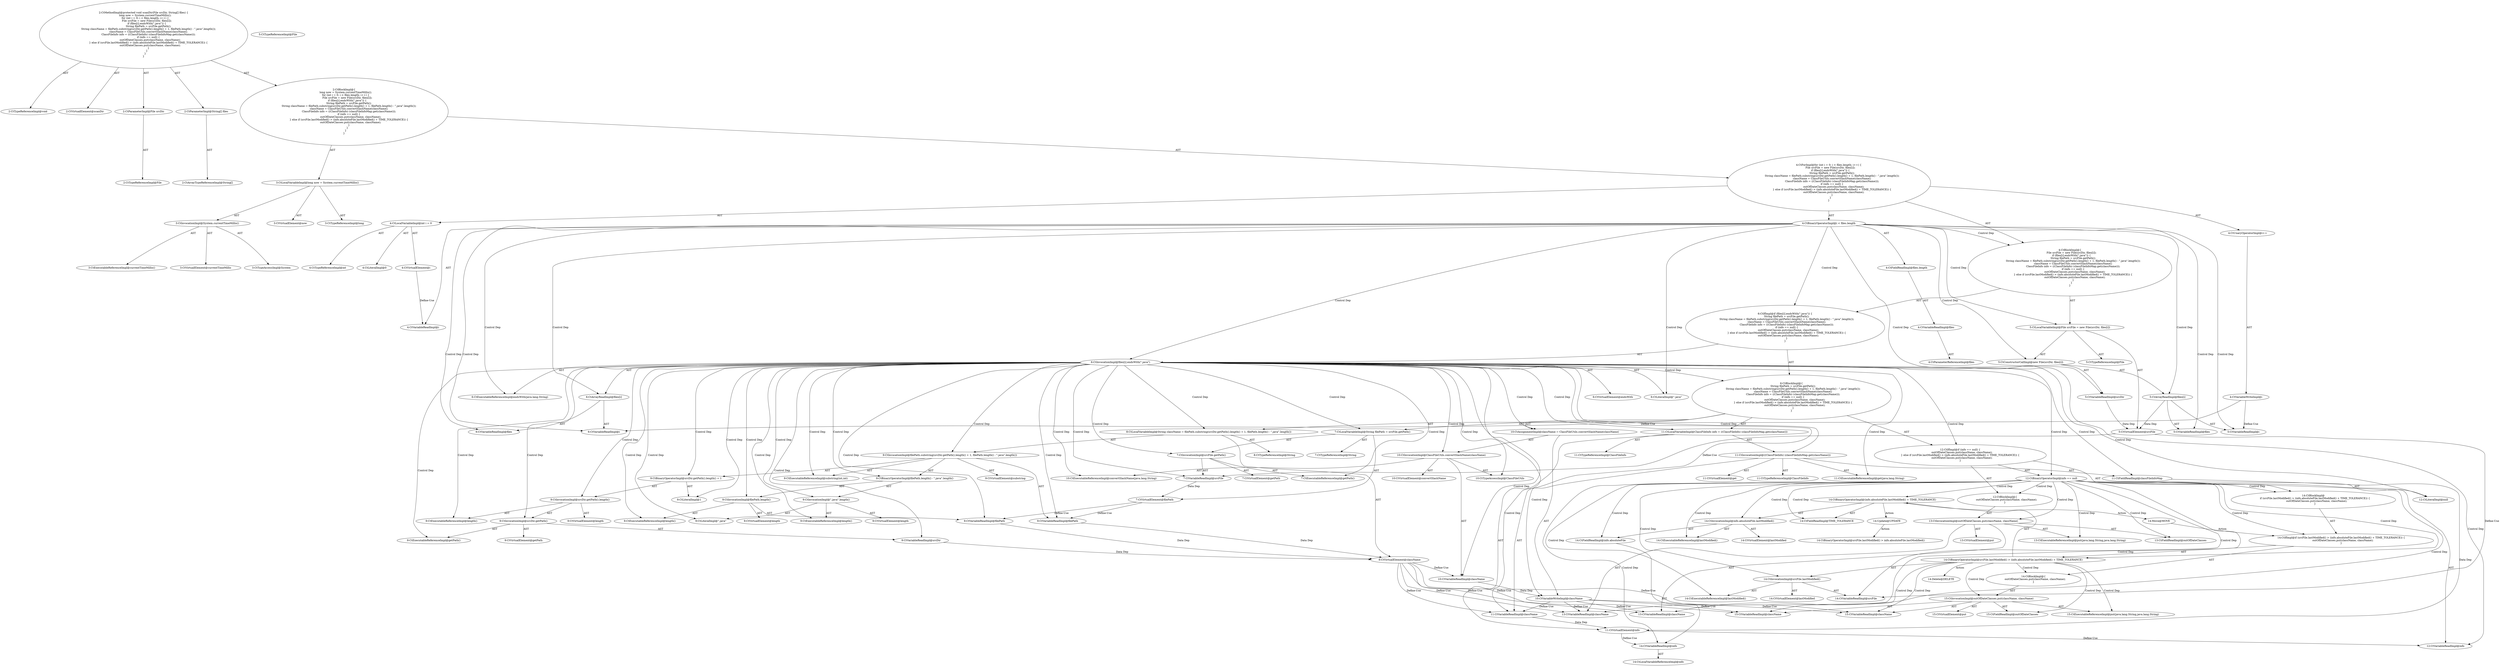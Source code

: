digraph "scanDir#?,File,String[]" {
0 [label="2:CtTypeReferenceImpl@void" shape=ellipse]
1 [label="2:CtVirtualElement@scanDir" shape=ellipse]
2 [label="2:CtParameterImpl@File srcDir" shape=ellipse]
3 [label="2:CtTypeReferenceImpl@File" shape=ellipse]
4 [label="2:CtParameterImpl@String[] files" shape=ellipse]
5 [label="2:CtArrayTypeReferenceImpl@String[]" shape=ellipse]
6 [label="3:CtTypeReferenceImpl@long" shape=ellipse]
7 [label="3:CtExecutableReferenceImpl@currentTimeMillis()" shape=ellipse]
8 [label="3:CtVirtualElement@currentTimeMillis" shape=ellipse]
9 [label="3:CtTypeAccessImpl@System" shape=ellipse]
10 [label="3:CtInvocationImpl@System.currentTimeMillis()" shape=ellipse]
11 [label="3:CtVirtualElement@now" shape=ellipse]
12 [label="3:CtLocalVariableImpl@long now = System.currentTimeMillis()" shape=ellipse]
13 [label="4:CtTypeReferenceImpl@int" shape=ellipse]
14 [label="4:CtLiteralImpl@0" shape=ellipse]
15 [label="4:CtVirtualElement@i" shape=ellipse]
16 [label="4:CtLocalVariableImpl@int i = 0" shape=ellipse]
17 [label="4:CtVariableReadImpl@i" shape=ellipse]
18 [label="4:CtVariableReadImpl@files" shape=ellipse]
19 [label="4:CtParameterReferenceImpl@files" shape=ellipse]
20 [label="4:CtFieldReadImpl@files.length" shape=ellipse]
21 [label="4:CtBinaryOperatorImpl@i < files.length" shape=ellipse]
22 [label="4:CtVariableWriteImpl@i" shape=ellipse]
23 [label="4:CtUnaryOperatorImpl@i++" shape=ellipse]
24 [label="5:CtTypeReferenceImpl@File" shape=ellipse]
25 [label="5:CtTypeReferenceImpl@File" shape=ellipse]
26 [label="5:CtVariableReadImpl@srcDir" shape=ellipse]
27 [label="5:CtVariableReadImpl@files" shape=ellipse]
28 [label="5:CtVariableReadImpl@i" shape=ellipse]
29 [label="5:CtArrayReadImpl@files[i]" shape=ellipse]
30 [label="5:CtConstructorCallImpl@new File(srcDir, files[i])" shape=ellipse]
31 [label="5:CtVirtualElement@srcFile" shape=ellipse]
32 [label="5:CtLocalVariableImpl@File srcFile = new File(srcDir, files[i])" shape=ellipse]
33 [label="6:CtExecutableReferenceImpl@endsWith(java.lang.String)" shape=ellipse]
34 [label="6:CtVirtualElement@endsWith" shape=ellipse]
35 [label="6:CtVariableReadImpl@files" shape=ellipse]
36 [label="6:CtVariableReadImpl@i" shape=ellipse]
37 [label="6:CtArrayReadImpl@files[i]" shape=ellipse]
38 [label="6:CtLiteralImpl@\".java\"" shape=ellipse]
39 [label="6:CtInvocationImpl@files[i].endsWith(\".java\")" shape=ellipse]
40 [label="7:CtTypeReferenceImpl@String" shape=ellipse]
41 [label="7:CtExecutableReferenceImpl@getPath()" shape=ellipse]
42 [label="7:CtVirtualElement@getPath" shape=ellipse]
43 [label="7:CtVariableReadImpl@srcFile" shape=ellipse]
44 [label="7:CtInvocationImpl@srcFile.getPath()" shape=ellipse]
45 [label="7:CtVirtualElement@filePath" shape=ellipse]
46 [label="7:CtLocalVariableImpl@String filePath = srcFile.getPath()" shape=ellipse]
47 [label="8:CtTypeReferenceImpl@String" shape=ellipse]
48 [label="9:CtExecutableReferenceImpl@substring(int,int)" shape=ellipse]
49 [label="9:CtVirtualElement@substring" shape=ellipse]
50 [label="9:CtVariableReadImpl@filePath" shape=ellipse]
51 [label="9:CtExecutableReferenceImpl@length()" shape=ellipse]
52 [label="9:CtVirtualElement@length" shape=ellipse]
53 [label="9:CtExecutableReferenceImpl@getPath()" shape=ellipse]
54 [label="9:CtVirtualElement@getPath" shape=ellipse]
55 [label="9:CtVariableReadImpl@srcDir" shape=ellipse]
56 [label="9:CtInvocationImpl@srcDir.getPath()" shape=ellipse]
57 [label="9:CtInvocationImpl@srcDir.getPath().length()" shape=ellipse]
58 [label="9:CtLiteralImpl@1" shape=ellipse]
59 [label="9:CtBinaryOperatorImpl@srcDir.getPath().length() + 1" shape=ellipse]
60 [label="9:CtExecutableReferenceImpl@length()" shape=ellipse]
61 [label="9:CtVirtualElement@length" shape=ellipse]
62 [label="9:CtVariableReadImpl@filePath" shape=ellipse]
63 [label="9:CtInvocationImpl@filePath.length()" shape=ellipse]
64 [label="9:CtExecutableReferenceImpl@length()" shape=ellipse]
65 [label="9:CtVirtualElement@length" shape=ellipse]
66 [label="9:CtLiteralImpl@\".java\"" shape=ellipse]
67 [label="9:CtInvocationImpl@\".java\".length()" shape=ellipse]
68 [label="9:CtBinaryOperatorImpl@filePath.length() - \".java\".length()" shape=ellipse]
69 [label="9:CtInvocationImpl@filePath.substring(srcDir.getPath().length() + 1, filePath.length() - \".java\".length())" shape=ellipse]
70 [label="8:CtVirtualElement@className" shape=ellipse]
71 [label="8:CtLocalVariableImpl@String className = filePath.substring(srcDir.getPath().length() + 1, filePath.length() - \".java\".length())" shape=ellipse]
72 [label="10:CtVariableWriteImpl@className" shape=ellipse]
73 [label="10:CtExecutableReferenceImpl@convertSlashName(java.lang.String)" shape=ellipse]
74 [label="10:CtVirtualElement@convertSlashName" shape=ellipse]
75 [label="10:CtTypeAccessImpl@ClassFileUtils" shape=ellipse]
76 [label="10:CtVariableReadImpl@className" shape=ellipse]
77 [label="10:CtInvocationImpl@ClassFileUtils.convertSlashName(className)" shape=ellipse]
78 [label="10:CtAssignmentImpl@className = ClassFileUtils.convertSlashName(className)" shape=ellipse]
79 [label="11:CtTypeReferenceImpl@ClassFileInfo" shape=ellipse]
80 [label="11:CtExecutableReferenceImpl@get(java.lang.String)" shape=ellipse]
81 [label="11:CtVirtualElement@get" shape=ellipse]
82 [label="11:CtFieldReadImpl@classFileInfoMap" shape=ellipse]
83 [label="11:CtVariableReadImpl@className" shape=ellipse]
84 [label="11:CtInvocationImpl@((ClassFileInfo) (classFileInfoMap.get(className)))" shape=ellipse]
85 [label="11:CtTypeReferenceImpl@ClassFileInfo" shape=ellipse]
86 [label="11:CtVirtualElement@info" shape=ellipse]
87 [label="11:CtLocalVariableImpl@ClassFileInfo info = ((ClassFileInfo) (classFileInfoMap.get(className)))" shape=ellipse]
88 [label="12:CtVariableReadImpl@info" shape=ellipse]
89 [label="12:CtLiteralImpl@null" shape=ellipse]
90 [label="12:CtBinaryOperatorImpl@info == null" shape=ellipse]
91 [label="13:CtExecutableReferenceImpl@put(java.lang.String,java.lang.String)" shape=ellipse]
92 [label="13:CtVirtualElement@put" shape=ellipse]
93 [label="13:CtFieldReadImpl@outOfDateClasses" shape=ellipse]
94 [label="13:CtVariableReadImpl@className" shape=ellipse]
95 [label="13:CtVariableReadImpl@className" shape=ellipse]
96 [label="13:CtInvocationImpl@outOfDateClasses.put(className, className)" shape=ellipse]
97 [label="12:CtBlockImpl@\{
    outOfDateClasses.put(className, className);
\}" shape=ellipse]
98 [label="14:CtExecutableReferenceImpl@lastModified()" shape=ellipse]
99 [label="14:CtVirtualElement@lastModified" shape=ellipse]
100 [label="14:CtVariableReadImpl@srcFile" shape=ellipse]
101 [label="14:CtInvocationImpl@srcFile.lastModified()" shape=ellipse]
102 [label="14:CtExecutableReferenceImpl@lastModified()" shape=ellipse]
103 [label="14:CtVirtualElement@lastModified" shape=ellipse]
104 [label="14:CtVariableReadImpl@info" shape=ellipse]
105 [label="14:CtLocalVariableReferenceImpl@info" shape=ellipse]
106 [label="14:CtFieldReadImpl@info.absoluteFile" shape=ellipse]
107 [label="14:CtInvocationImpl@info.absoluteFile.lastModified()" shape=ellipse]
108 [label="14:CtFieldReadImpl@TIME_TOLERANCE" shape=ellipse]
109 [label="14:CtBinaryOperatorImpl@(info.absoluteFile.lastModified() + TIME_TOLERANCE)" shape=ellipse]
110 [label="14:CtBinaryOperatorImpl@srcFile.lastModified() > (info.absoluteFile.lastModified() + TIME_TOLERANCE)" shape=ellipse]
111 [label="15:CtExecutableReferenceImpl@put(java.lang.String,java.lang.String)" shape=ellipse]
112 [label="15:CtVirtualElement@put" shape=ellipse]
113 [label="15:CtFieldReadImpl@outOfDateClasses" shape=ellipse]
114 [label="15:CtVariableReadImpl@className" shape=ellipse]
115 [label="15:CtVariableReadImpl@className" shape=ellipse]
116 [label="15:CtInvocationImpl@outOfDateClasses.put(className, className)" shape=ellipse]
117 [label="14:CtBlockImpl@\{
    outOfDateClasses.put(className, className);
\}" shape=ellipse]
118 [label="14:CtIfImpl@if (srcFile.lastModified() > (info.absoluteFile.lastModified() + TIME_TOLERANCE)) \{
    outOfDateClasses.put(className, className);
\}" shape=ellipse]
119 [label="14:CtBlockImpl@
    if (srcFile.lastModified() > (info.absoluteFile.lastModified() + TIME_TOLERANCE)) \{
        outOfDateClasses.put(className, className);
    \}
" shape=ellipse]
120 [label="12:CtIfImpl@if (info == null) \{
    outOfDateClasses.put(className, className);
\} else if (srcFile.lastModified() > (info.absoluteFile.lastModified() + TIME_TOLERANCE)) \{
    outOfDateClasses.put(className, className);
\}" shape=ellipse]
121 [label="6:CtBlockImpl@\{
    String filePath = srcFile.getPath();
    String className = filePath.substring(srcDir.getPath().length() + 1, filePath.length() - \".java\".length());
    className = ClassFileUtils.convertSlashName(className);
    ClassFileInfo info = ((ClassFileInfo) (classFileInfoMap.get(className)));
    if (info == null) \{
        outOfDateClasses.put(className, className);
    \} else if (srcFile.lastModified() > (info.absoluteFile.lastModified() + TIME_TOLERANCE)) \{
        outOfDateClasses.put(className, className);
    \}
\}" shape=ellipse]
122 [label="6:CtIfImpl@if (files[i].endsWith(\".java\")) \{
    String filePath = srcFile.getPath();
    String className = filePath.substring(srcDir.getPath().length() + 1, filePath.length() - \".java\".length());
    className = ClassFileUtils.convertSlashName(className);
    ClassFileInfo info = ((ClassFileInfo) (classFileInfoMap.get(className)));
    if (info == null) \{
        outOfDateClasses.put(className, className);
    \} else if (srcFile.lastModified() > (info.absoluteFile.lastModified() + TIME_TOLERANCE)) \{
        outOfDateClasses.put(className, className);
    \}
\}" shape=ellipse]
123 [label="4:CtBlockImpl@\{
    File srcFile = new File(srcDir, files[i]);
    if (files[i].endsWith(\".java\")) \{
        String filePath = srcFile.getPath();
        String className = filePath.substring(srcDir.getPath().length() + 1, filePath.length() - \".java\".length());
        className = ClassFileUtils.convertSlashName(className);
        ClassFileInfo info = ((ClassFileInfo) (classFileInfoMap.get(className)));
        if (info == null) \{
            outOfDateClasses.put(className, className);
        \} else if (srcFile.lastModified() > (info.absoluteFile.lastModified() + TIME_TOLERANCE)) \{
            outOfDateClasses.put(className, className);
        \}
    \}
\}" shape=ellipse]
124 [label="4:CtForImpl@for (int i = 0; i < files.length; i++) \{
    File srcFile = new File(srcDir, files[i]);
    if (files[i].endsWith(\".java\")) \{
        String filePath = srcFile.getPath();
        String className = filePath.substring(srcDir.getPath().length() + 1, filePath.length() - \".java\".length());
        className = ClassFileUtils.convertSlashName(className);
        ClassFileInfo info = ((ClassFileInfo) (classFileInfoMap.get(className)));
        if (info == null) \{
            outOfDateClasses.put(className, className);
        \} else if (srcFile.lastModified() > (info.absoluteFile.lastModified() + TIME_TOLERANCE)) \{
            outOfDateClasses.put(className, className);
        \}
    \}
\}" shape=ellipse]
125 [label="2:CtBlockImpl@\{
    long now = System.currentTimeMillis();
    for (int i = 0; i < files.length; i++) \{
        File srcFile = new File(srcDir, files[i]);
        if (files[i].endsWith(\".java\")) \{
            String filePath = srcFile.getPath();
            String className = filePath.substring(srcDir.getPath().length() + 1, filePath.length() - \".java\".length());
            className = ClassFileUtils.convertSlashName(className);
            ClassFileInfo info = ((ClassFileInfo) (classFileInfoMap.get(className)));
            if (info == null) \{
                outOfDateClasses.put(className, className);
            \} else if (srcFile.lastModified() > (info.absoluteFile.lastModified() + TIME_TOLERANCE)) \{
                outOfDateClasses.put(className, className);
            \}
        \}
    \}
\}" shape=ellipse]
126 [label="2:CtMethodImpl@protected void scanDir(File srcDir, String[] files) \{
    long now = System.currentTimeMillis();
    for (int i = 0; i < files.length; i++) \{
        File srcFile = new File(srcDir, files[i]);
        if (files[i].endsWith(\".java\")) \{
            String filePath = srcFile.getPath();
            String className = filePath.substring(srcDir.getPath().length() + 1, filePath.length() - \".java\".length());
            className = ClassFileUtils.convertSlashName(className);
            ClassFileInfo info = ((ClassFileInfo) (classFileInfoMap.get(className)));
            if (info == null) \{
                outOfDateClasses.put(className, className);
            \} else if (srcFile.lastModified() > (info.absoluteFile.lastModified() + TIME_TOLERANCE)) \{
                outOfDateClasses.put(className, className);
            \}
        \}
    \}
\}" shape=ellipse]
127 [label="14:Update@UPDATE" shape=ellipse]
128 [label="14:CtBinaryOperatorImpl@srcFile.lastModified() > info.absoluteFile.lastModified()" shape=ellipse]
129 [label="14:Delete@DELETE" shape=ellipse]
130 [label="14:Move@MOVE" shape=ellipse]
2 -> 3 [label="AST"];
4 -> 5 [label="AST"];
10 -> 8 [label="AST"];
10 -> 9 [label="AST"];
10 -> 7 [label="AST"];
12 -> 11 [label="AST"];
12 -> 6 [label="AST"];
12 -> 10 [label="AST"];
15 -> 17 [label="Define-Use"];
16 -> 15 [label="AST"];
16 -> 13 [label="AST"];
16 -> 14 [label="AST"];
18 -> 19 [label="AST"];
20 -> 18 [label="AST"];
21 -> 17 [label="AST"];
21 -> 20 [label="AST"];
21 -> 123 [label="Control Dep"];
21 -> 32 [label="Control Dep"];
21 -> 30 [label="Control Dep"];
21 -> 26 [label="Control Dep"];
21 -> 29 [label="Control Dep"];
21 -> 27 [label="Control Dep"];
21 -> 28 [label="Control Dep"];
21 -> 122 [label="Control Dep"];
21 -> 39 [label="Control Dep"];
21 -> 33 [label="Control Dep"];
21 -> 37 [label="Control Dep"];
21 -> 35 [label="Control Dep"];
21 -> 36 [label="Control Dep"];
21 -> 38 [label="Control Dep"];
22 -> 28 [label="Define-Use"];
22 -> 36 [label="Define-Use"];
23 -> 22 [label="AST"];
26 -> 31 [label="Data Dep"];
29 -> 27 [label="AST"];
29 -> 28 [label="AST"];
29 -> 31 [label="Data Dep"];
30 -> 26 [label="AST"];
30 -> 29 [label="AST"];
31 -> 43 [label="Define-Use"];
31 -> 100 [label="Define-Use"];
32 -> 31 [label="AST"];
32 -> 24 [label="AST"];
32 -> 30 [label="AST"];
37 -> 35 [label="AST"];
37 -> 36 [label="AST"];
39 -> 34 [label="AST"];
39 -> 37 [label="AST"];
39 -> 33 [label="AST"];
39 -> 38 [label="AST"];
39 -> 121 [label="Control Dep"];
39 -> 46 [label="Control Dep"];
39 -> 44 [label="Control Dep"];
39 -> 41 [label="Control Dep"];
39 -> 43 [label="Control Dep"];
39 -> 71 [label="Control Dep"];
39 -> 69 [label="Control Dep"];
39 -> 48 [label="Control Dep"];
39 -> 50 [label="Control Dep"];
39 -> 59 [label="Control Dep"];
39 -> 57 [label="Control Dep"];
39 -> 51 [label="Control Dep"];
39 -> 56 [label="Control Dep"];
39 -> 53 [label="Control Dep"];
39 -> 55 [label="Control Dep"];
39 -> 58 [label="Control Dep"];
39 -> 68 [label="Control Dep"];
39 -> 63 [label="Control Dep"];
39 -> 60 [label="Control Dep"];
39 -> 62 [label="Control Dep"];
39 -> 67 [label="Control Dep"];
39 -> 64 [label="Control Dep"];
39 -> 66 [label="Control Dep"];
39 -> 78 [label="Control Dep"];
39 -> 72 [label="Control Dep"];
39 -> 77 [label="Control Dep"];
39 -> 73 [label="Control Dep"];
39 -> 75 [label="Control Dep"];
39 -> 76 [label="Control Dep"];
39 -> 87 [label="Control Dep"];
39 -> 84 [label="Control Dep"];
39 -> 80 [label="Control Dep"];
39 -> 82 [label="Control Dep"];
39 -> 83 [label="Control Dep"];
39 -> 120 [label="Control Dep"];
39 -> 90 [label="Control Dep"];
39 -> 88 [label="Control Dep"];
39 -> 89 [label="Control Dep"];
43 -> 45 [label="Data Dep"];
44 -> 42 [label="AST"];
44 -> 43 [label="AST"];
44 -> 41 [label="AST"];
45 -> 50 [label="Define-Use"];
45 -> 62 [label="Define-Use"];
46 -> 45 [label="AST"];
46 -> 40 [label="AST"];
46 -> 44 [label="AST"];
50 -> 70 [label="Data Dep"];
55 -> 70 [label="Data Dep"];
56 -> 54 [label="AST"];
56 -> 55 [label="AST"];
56 -> 53 [label="AST"];
57 -> 52 [label="AST"];
57 -> 56 [label="AST"];
57 -> 51 [label="AST"];
59 -> 57 [label="AST"];
59 -> 58 [label="AST"];
62 -> 70 [label="Data Dep"];
63 -> 61 [label="AST"];
63 -> 62 [label="AST"];
63 -> 60 [label="AST"];
67 -> 65 [label="AST"];
67 -> 66 [label="AST"];
67 -> 64 [label="AST"];
68 -> 63 [label="AST"];
68 -> 67 [label="AST"];
69 -> 49 [label="AST"];
69 -> 50 [label="AST"];
69 -> 48 [label="AST"];
69 -> 59 [label="AST"];
69 -> 68 [label="AST"];
70 -> 76 [label="Define-Use"];
70 -> 83 [label="Define-Use"];
70 -> 94 [label="Define-Use"];
70 -> 95 [label="Define-Use"];
70 -> 114 [label="Define-Use"];
70 -> 115 [label="Define-Use"];
71 -> 70 [label="AST"];
71 -> 47 [label="AST"];
71 -> 69 [label="AST"];
72 -> 83 [label="Define-Use"];
72 -> 94 [label="Define-Use"];
72 -> 95 [label="Define-Use"];
72 -> 114 [label="Define-Use"];
72 -> 115 [label="Define-Use"];
76 -> 72 [label="Data Dep"];
77 -> 74 [label="AST"];
77 -> 75 [label="AST"];
77 -> 73 [label="AST"];
77 -> 76 [label="AST"];
78 -> 72 [label="AST"];
78 -> 77 [label="AST"];
82 -> 86 [label="Data Dep"];
83 -> 86 [label="Data Dep"];
84 -> 81 [label="AST"];
84 -> 85 [label="AST"];
84 -> 82 [label="AST"];
84 -> 80 [label="AST"];
84 -> 83 [label="AST"];
86 -> 88 [label="Define-Use"];
86 -> 104 [label="Define-Use"];
87 -> 86 [label="AST"];
87 -> 79 [label="AST"];
87 -> 84 [label="AST"];
90 -> 88 [label="AST"];
90 -> 89 [label="AST"];
90 -> 97 [label="Control Dep"];
90 -> 96 [label="Control Dep"];
90 -> 91 [label="Control Dep"];
90 -> 93 [label="Control Dep"];
90 -> 94 [label="Control Dep"];
90 -> 95 [label="Control Dep"];
90 -> 119 [label="Control Dep"];
90 -> 118 [label="Control Dep"];
90 -> 110 [label="Control Dep"];
90 -> 101 [label="Control Dep"];
90 -> 98 [label="Control Dep"];
90 -> 100 [label="Control Dep"];
90 -> 109 [label="Control Dep"];
90 -> 107 [label="Control Dep"];
90 -> 102 [label="Control Dep"];
90 -> 106 [label="Control Dep"];
90 -> 104 [label="Control Dep"];
90 -> 108 [label="Control Dep"];
96 -> 92 [label="AST"];
96 -> 93 [label="AST"];
96 -> 91 [label="AST"];
96 -> 94 [label="AST"];
96 -> 95 [label="AST"];
97 -> 96 [label="AST"];
101 -> 99 [label="AST"];
101 -> 100 [label="AST"];
101 -> 98 [label="AST"];
104 -> 105 [label="AST"];
106 -> 104 [label="AST"];
107 -> 103 [label="AST"];
107 -> 106 [label="AST"];
107 -> 102 [label="AST"];
109 -> 107 [label="AST"];
109 -> 108 [label="AST"];
109 -> 127 [label="Action"];
109 -> 130 [label="Action"];
110 -> 101 [label="AST"];
110 -> 109 [label="AST"];
110 -> 117 [label="Control Dep"];
110 -> 116 [label="Control Dep"];
110 -> 111 [label="Control Dep"];
110 -> 113 [label="Control Dep"];
110 -> 114 [label="Control Dep"];
110 -> 115 [label="Control Dep"];
110 -> 129 [label="Action"];
116 -> 112 [label="AST"];
116 -> 113 [label="AST"];
116 -> 111 [label="AST"];
116 -> 114 [label="AST"];
116 -> 115 [label="AST"];
117 -> 116 [label="AST"];
118 -> 110 [label="AST"];
118 -> 117 [label="AST"];
119 -> 118 [label="AST"];
120 -> 90 [label="AST"];
120 -> 97 [label="AST"];
120 -> 119 [label="AST"];
121 -> 46 [label="AST"];
121 -> 71 [label="AST"];
121 -> 78 [label="AST"];
121 -> 87 [label="AST"];
121 -> 120 [label="AST"];
122 -> 39 [label="AST"];
122 -> 121 [label="AST"];
123 -> 32 [label="AST"];
123 -> 122 [label="AST"];
124 -> 16 [label="AST"];
124 -> 21 [label="AST"];
124 -> 23 [label="AST"];
124 -> 123 [label="AST"];
125 -> 12 [label="AST"];
125 -> 124 [label="AST"];
126 -> 1 [label="AST"];
126 -> 0 [label="AST"];
126 -> 2 [label="AST"];
126 -> 4 [label="AST"];
126 -> 125 [label="AST"];
127 -> 128 [label="Action"];
130 -> 118 [label="Action"];
}